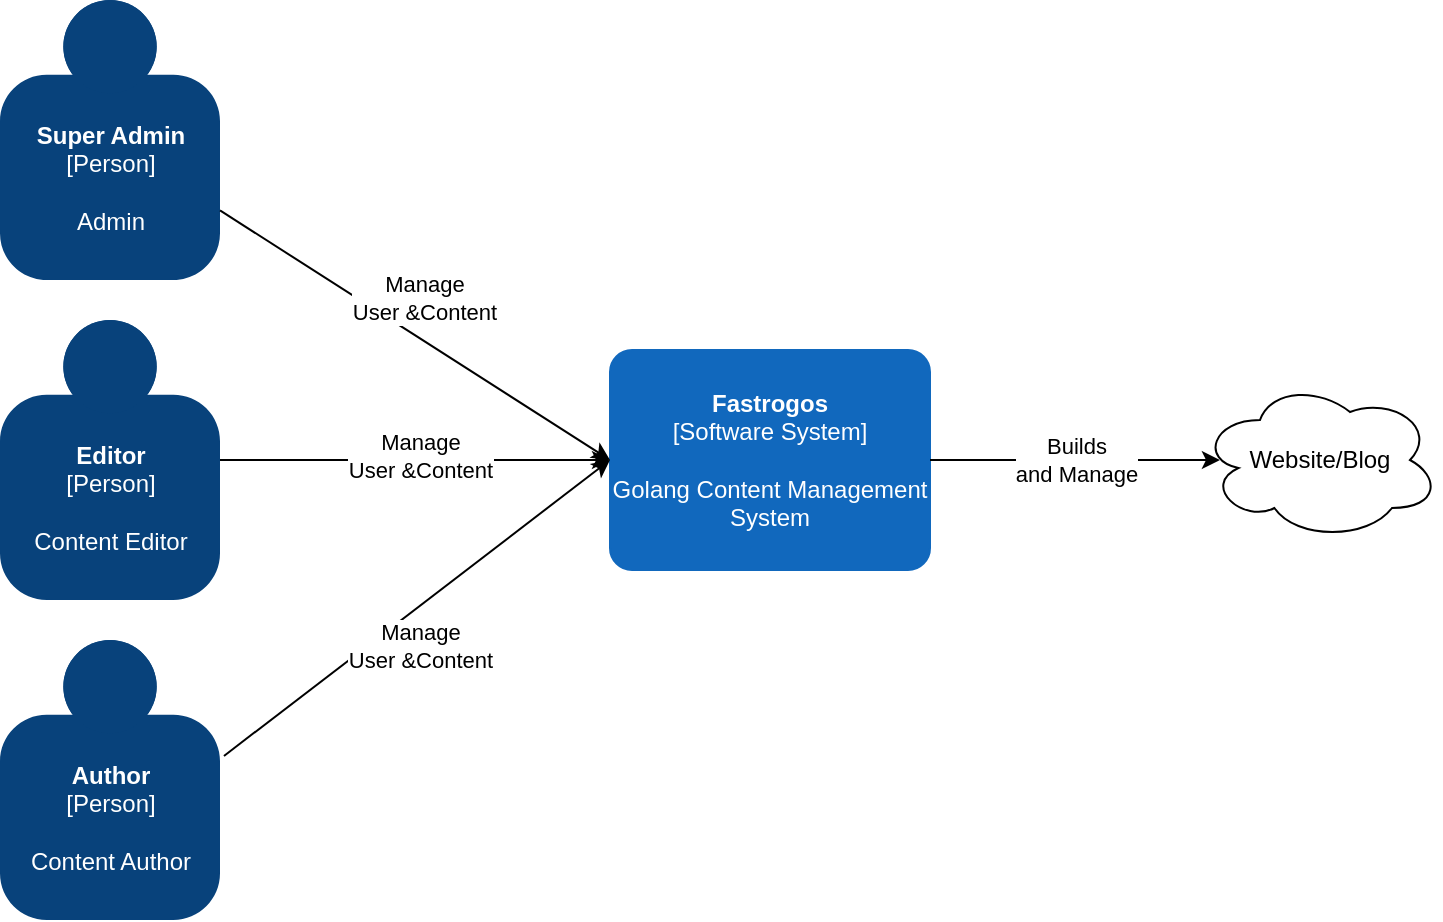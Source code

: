 <mxfile version="15.1.3" type="device"><diagram id="ru-1zUctC0nL6xOnb_qw" name="Page-1"><mxGraphModel dx="828" dy="1604" grid="1" gridSize="10" guides="1" tooltips="1" connect="1" arrows="1" fold="1" page="1" pageScale="1" pageWidth="850" pageHeight="1100" math="0" shadow="0"><root><mxCell id="0"/><mxCell id="1" parent="0"/><object placeholders="1" c4Name="Super Admin" c4Type="Person" c4Description="Admin" label="&lt;b&gt;%c4Name%&lt;/b&gt;&lt;div&gt;[%c4Type%]&lt;/div&gt;&lt;br&gt;&lt;div&gt;%c4Description%&lt;/div&gt;" id="RzEzxb8aa_QVN9He9GQ0-1"><mxCell style="html=1;dashed=0;whitespace=wrap;fillColor=#08427b;strokeColor=none;fontColor=#ffffff;shape=mxgraph.c4.person;align=center;metaEdit=1;points=[[0.5,0,0],[1,0.5,0],[1,0.75,0],[0.75,1,0],[0.5,1,0],[0.25,1,0],[0,0.75,0],[0,0.5,0]];metaData={&quot;c4Type&quot;:{&quot;editable&quot;:false}};" parent="1" vertex="1"><mxGeometry x="120" y="-70" width="110.0" height="140" as="geometry"/></mxCell></object><object placeholders="1" c4Name="Fastrogos" c4Type="Software System" c4Description="Golang Content Management System" label="&lt;b&gt;%c4Name%&lt;/b&gt;&lt;div&gt;[%c4Type%]&lt;/div&gt;&lt;br&gt;&lt;div&gt;%c4Description%&lt;/div&gt;" id="RzEzxb8aa_QVN9He9GQ0-2"><mxCell style="rounded=1;whiteSpace=wrap;html=1;labelBackgroundColor=none;fillColor=#1168BD;fontColor=#ffffff;align=center;arcSize=10;strokeColor=#1168BD;metaEdit=1;metaData={&quot;c4Type&quot;:{&quot;editable&quot;:false}};points=[[0.25,0,0],[0.5,0,0],[0.75,0,0],[1,0.25,0],[1,0.5,0],[1,0.75,0],[0.75,1,0],[0.5,1,0],[0.25,1,0],[0,0.75,0],[0,0.5,0],[0,0.25,0]];" parent="1" vertex="1"><mxGeometry x="425" y="105" width="160" height="110.0" as="geometry"/></mxCell></object><mxCell id="RzEzxb8aa_QVN9He9GQ0-3" value="Website/Blog" style="ellipse;shape=cloud;whiteSpace=wrap;html=1;" parent="1" vertex="1"><mxGeometry x="720" y="120" width="120" height="80" as="geometry"/></mxCell><mxCell id="RzEzxb8aa_QVN9He9GQ0-10" value="" style="endArrow=classic;html=1;entryX=0;entryY=0.5;entryDx=0;entryDy=0;entryPerimeter=0;" parent="1" source="RzEzxb8aa_QVN9He9GQ0-1" target="RzEzxb8aa_QVN9He9GQ0-2" edge="1"><mxGeometry width="50" height="50" relative="1" as="geometry"><mxPoint x="400" y="290" as="sourcePoint"/><mxPoint x="450" y="240" as="targetPoint"/></mxGeometry></mxCell><mxCell id="RzEzxb8aa_QVN9He9GQ0-11" value="Manage&lt;br&gt;User &amp;amp;Content" style="edgeLabel;html=1;align=center;verticalAlign=middle;resizable=0;points=[];" parent="RzEzxb8aa_QVN9He9GQ0-10" vertex="1" connectable="0"><mxGeometry x="-0.272" y="2" relative="1" as="geometry"><mxPoint x="29" as="offset"/></mxGeometry></mxCell><mxCell id="RzEzxb8aa_QVN9He9GQ0-12" value="" style="endArrow=classic;html=1;entryX=0.083;entryY=0.5;entryDx=0;entryDy=0;entryPerimeter=0;exitX=1;exitY=0.5;exitDx=0;exitDy=0;exitPerimeter=0;" parent="1" source="RzEzxb8aa_QVN9He9GQ0-2" target="RzEzxb8aa_QVN9He9GQ0-3" edge="1"><mxGeometry width="50" height="50" relative="1" as="geometry"><mxPoint x="620" y="230" as="sourcePoint"/><mxPoint x="670" y="180" as="targetPoint"/></mxGeometry></mxCell><mxCell id="RzEzxb8aa_QVN9He9GQ0-13" value="Builds&lt;br&gt;and Manage" style="edgeLabel;html=1;align=center;verticalAlign=middle;resizable=0;points=[];" parent="RzEzxb8aa_QVN9He9GQ0-12" vertex="1" connectable="0"><mxGeometry x="-0.495" relative="1" as="geometry"><mxPoint x="36" as="offset"/></mxGeometry></mxCell><object placeholders="1" c4Name="Editor" c4Type="Person" c4Description="Content Editor" label="&lt;b&gt;%c4Name%&lt;/b&gt;&lt;div&gt;[%c4Type%]&lt;/div&gt;&lt;br&gt;&lt;div&gt;%c4Description%&lt;/div&gt;" id="RzEzxb8aa_QVN9He9GQ0-14"><mxCell style="html=1;dashed=0;whitespace=wrap;fillColor=#08427b;strokeColor=none;fontColor=#ffffff;shape=mxgraph.c4.person;align=center;metaEdit=1;points=[[0.5,0,0],[1,0.5,0],[1,0.75,0],[0.75,1,0],[0.5,1,0],[0.25,1,0],[0,0.75,0],[0,0.5,0]];metaData={&quot;c4Type&quot;:{&quot;editable&quot;:false}};" parent="1" vertex="1"><mxGeometry x="120" y="90" width="110.0" height="140" as="geometry"/></mxCell></object><mxCell id="RzEzxb8aa_QVN9He9GQ0-15" value="" style="endArrow=classic;html=1;entryX=0;entryY=0.5;entryDx=0;entryDy=0;entryPerimeter=0;exitX=1;exitY=0.5;exitDx=0;exitDy=0;exitPerimeter=0;" parent="1" source="RzEzxb8aa_QVN9He9GQ0-14" target="RzEzxb8aa_QVN9He9GQ0-2" edge="1"><mxGeometry width="50" height="50" relative="1" as="geometry"><mxPoint x="240" y="92" as="sourcePoint"/><mxPoint x="435" y="170" as="targetPoint"/></mxGeometry></mxCell><mxCell id="RzEzxb8aa_QVN9He9GQ0-16" value="Manage&lt;br&gt;User &amp;amp;Content" style="edgeLabel;html=1;align=center;verticalAlign=middle;resizable=0;points=[];" parent="RzEzxb8aa_QVN9He9GQ0-15" vertex="1" connectable="0"><mxGeometry x="-0.272" y="2" relative="1" as="geometry"><mxPoint x="29" as="offset"/></mxGeometry></mxCell><object placeholders="1" c4Name="Author" c4Type="Person" c4Description="Content Author" label="&lt;b&gt;%c4Name%&lt;/b&gt;&lt;div&gt;[%c4Type%]&lt;/div&gt;&lt;br&gt;&lt;div&gt;%c4Description%&lt;/div&gt;" id="RzEzxb8aa_QVN9He9GQ0-17"><mxCell style="html=1;dashed=0;whitespace=wrap;fillColor=#08427b;strokeColor=none;fontColor=#ffffff;shape=mxgraph.c4.person;align=center;metaEdit=1;points=[[0.5,0,0],[1,0.5,0],[1,0.75,0],[0.75,1,0],[0.5,1,0],[0.25,1,0],[0,0.75,0],[0,0.5,0]];metaData={&quot;c4Type&quot;:{&quot;editable&quot;:false}};" parent="1" vertex="1"><mxGeometry x="120" y="250" width="110.0" height="140" as="geometry"/></mxCell></object><mxCell id="RzEzxb8aa_QVN9He9GQ0-18" value="" style="endArrow=classic;html=1;exitX=1.018;exitY=0.414;exitDx=0;exitDy=0;exitPerimeter=0;entryX=0;entryY=0.5;entryDx=0;entryDy=0;entryPerimeter=0;" parent="1" source="RzEzxb8aa_QVN9He9GQ0-17" target="RzEzxb8aa_QVN9He9GQ0-2" edge="1"><mxGeometry width="50" height="50" relative="1" as="geometry"><mxPoint x="240" y="250" as="sourcePoint"/><mxPoint x="420" y="190" as="targetPoint"/></mxGeometry></mxCell><mxCell id="RzEzxb8aa_QVN9He9GQ0-19" value="Manage&lt;br&gt;User &amp;amp;Content" style="edgeLabel;html=1;align=center;verticalAlign=middle;resizable=0;points=[];" parent="RzEzxb8aa_QVN9He9GQ0-18" vertex="1" connectable="0"><mxGeometry x="-0.272" y="2" relative="1" as="geometry"><mxPoint x="29" as="offset"/></mxGeometry></mxCell></root></mxGraphModel></diagram></mxfile>